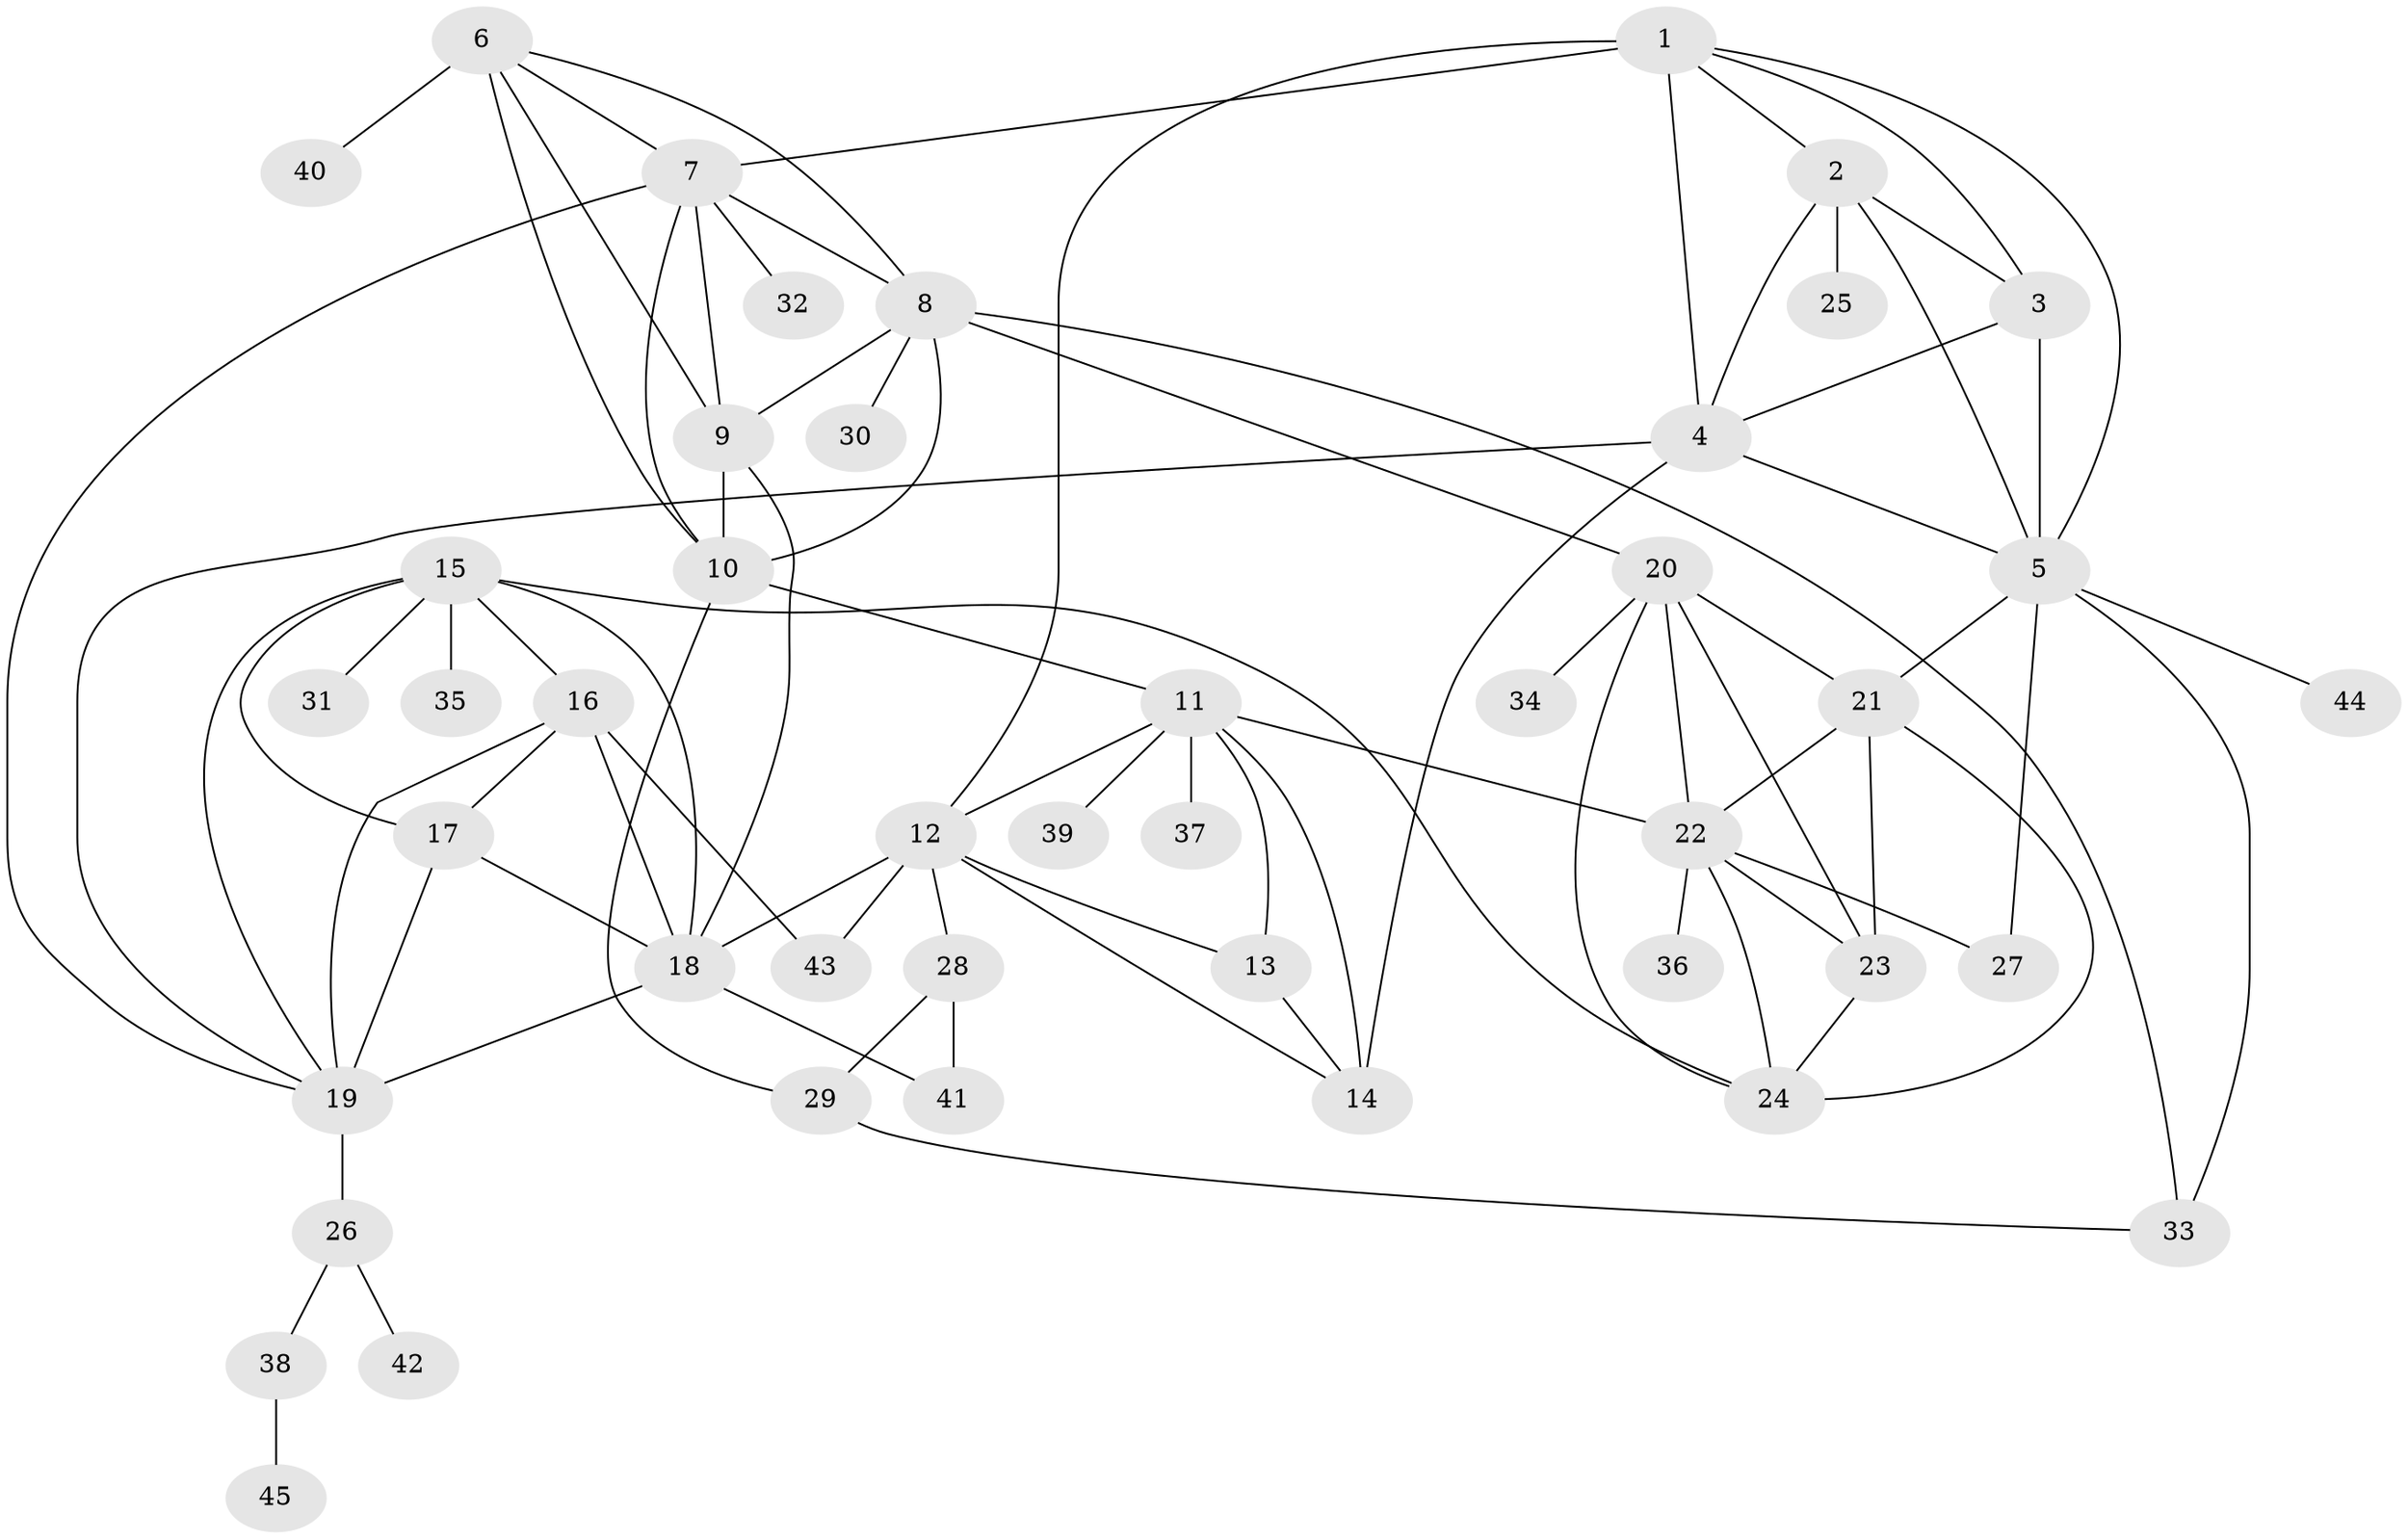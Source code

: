 // original degree distribution, {5: 0.037037037037037035, 6: 0.046296296296296294, 10: 0.018518518518518517, 11: 0.009259259259259259, 7: 0.027777777777777776, 9: 0.05555555555555555, 8: 0.027777777777777776, 4: 0.05555555555555555, 2: 0.12962962962962962, 1: 0.5648148148148148, 3: 0.027777777777777776}
// Generated by graph-tools (version 1.1) at 2025/52/03/04/25 22:52:36]
// undirected, 45 vertices, 85 edges
graph export_dot {
  node [color=gray90,style=filled];
  1;
  2;
  3;
  4;
  5;
  6;
  7;
  8;
  9;
  10;
  11;
  12;
  13;
  14;
  15;
  16;
  17;
  18;
  19;
  20;
  21;
  22;
  23;
  24;
  25;
  26;
  27;
  28;
  29;
  30;
  31;
  32;
  33;
  34;
  35;
  36;
  37;
  38;
  39;
  40;
  41;
  42;
  43;
  44;
  45;
  1 -- 2 [weight=1.0];
  1 -- 3 [weight=1.0];
  1 -- 4 [weight=4.0];
  1 -- 5 [weight=1.0];
  1 -- 7 [weight=1.0];
  1 -- 12 [weight=1.0];
  2 -- 3 [weight=1.0];
  2 -- 4 [weight=1.0];
  2 -- 5 [weight=1.0];
  2 -- 25 [weight=1.0];
  3 -- 4 [weight=1.0];
  3 -- 5 [weight=1.0];
  4 -- 5 [weight=1.0];
  4 -- 14 [weight=1.0];
  4 -- 19 [weight=1.0];
  5 -- 21 [weight=1.0];
  5 -- 27 [weight=3.0];
  5 -- 33 [weight=1.0];
  5 -- 44 [weight=1.0];
  6 -- 7 [weight=1.0];
  6 -- 8 [weight=1.0];
  6 -- 9 [weight=1.0];
  6 -- 10 [weight=1.0];
  6 -- 40 [weight=1.0];
  7 -- 8 [weight=1.0];
  7 -- 9 [weight=1.0];
  7 -- 10 [weight=1.0];
  7 -- 19 [weight=1.0];
  7 -- 32 [weight=1.0];
  8 -- 9 [weight=1.0];
  8 -- 10 [weight=1.0];
  8 -- 20 [weight=1.0];
  8 -- 30 [weight=1.0];
  8 -- 33 [weight=1.0];
  9 -- 10 [weight=2.0];
  9 -- 18 [weight=1.0];
  10 -- 11 [weight=1.0];
  10 -- 29 [weight=1.0];
  11 -- 12 [weight=2.0];
  11 -- 13 [weight=2.0];
  11 -- 14 [weight=2.0];
  11 -- 22 [weight=1.0];
  11 -- 37 [weight=1.0];
  11 -- 39 [weight=2.0];
  12 -- 13 [weight=1.0];
  12 -- 14 [weight=1.0];
  12 -- 18 [weight=1.0];
  12 -- 28 [weight=1.0];
  12 -- 43 [weight=1.0];
  13 -- 14 [weight=1.0];
  15 -- 16 [weight=1.0];
  15 -- 17 [weight=1.0];
  15 -- 18 [weight=1.0];
  15 -- 19 [weight=1.0];
  15 -- 24 [weight=1.0];
  15 -- 31 [weight=1.0];
  15 -- 35 [weight=1.0];
  16 -- 17 [weight=1.0];
  16 -- 18 [weight=1.0];
  16 -- 19 [weight=5.0];
  16 -- 43 [weight=1.0];
  17 -- 18 [weight=1.0];
  17 -- 19 [weight=1.0];
  18 -- 19 [weight=1.0];
  18 -- 41 [weight=1.0];
  19 -- 26 [weight=1.0];
  20 -- 21 [weight=1.0];
  20 -- 22 [weight=1.0];
  20 -- 23 [weight=1.0];
  20 -- 24 [weight=1.0];
  20 -- 34 [weight=1.0];
  21 -- 22 [weight=1.0];
  21 -- 23 [weight=1.0];
  21 -- 24 [weight=1.0];
  22 -- 23 [weight=1.0];
  22 -- 24 [weight=1.0];
  22 -- 27 [weight=1.0];
  22 -- 36 [weight=1.0];
  23 -- 24 [weight=1.0];
  26 -- 38 [weight=1.0];
  26 -- 42 [weight=1.0];
  28 -- 29 [weight=1.0];
  28 -- 41 [weight=1.0];
  29 -- 33 [weight=1.0];
  38 -- 45 [weight=1.0];
}
